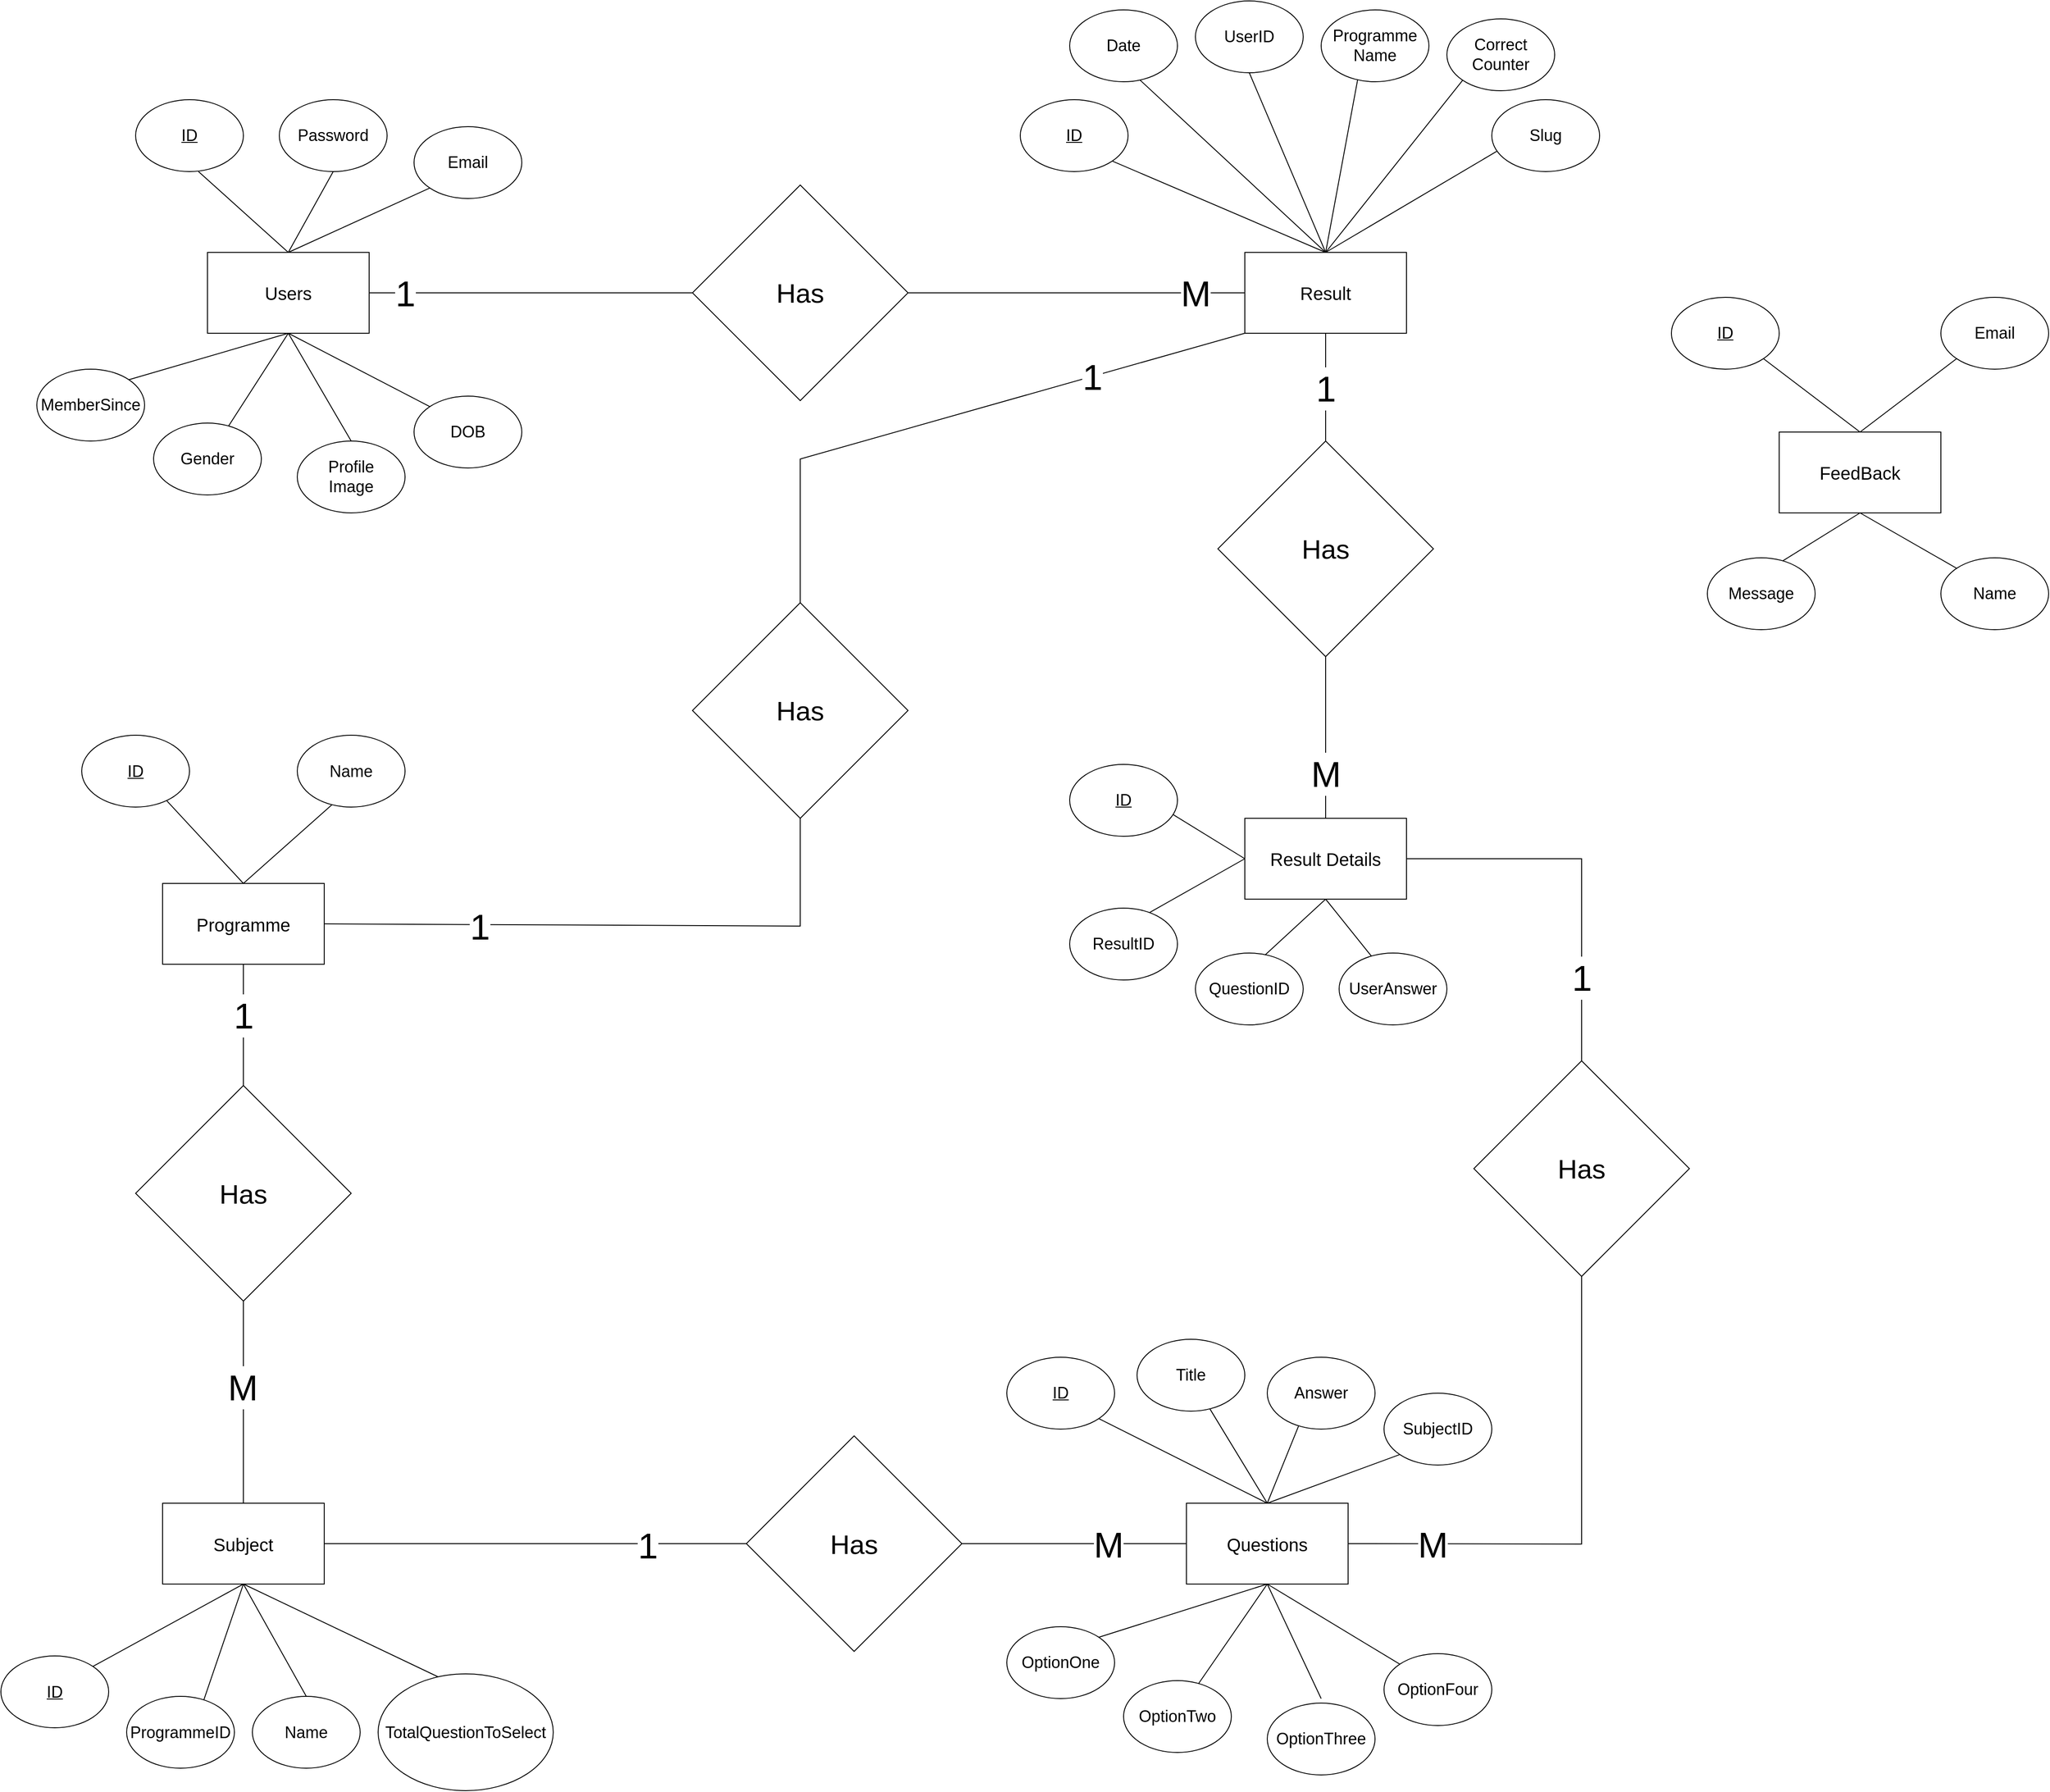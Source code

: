 <mxfile version="21.6.1" type="device">
  <diagram name="Page-1" id="zHE7dzKNxdLfFaWkAdhi">
    <mxGraphModel dx="3456" dy="2432" grid="1" gridSize="10" guides="1" tooltips="1" connect="1" arrows="1" fold="1" page="0" pageScale="1" pageWidth="850" pageHeight="1100" math="0" shadow="0">
      <root>
        <mxCell id="0" />
        <mxCell id="1" parent="0" />
        <mxCell id="DHTgpNYXtuhxtt-2HGvQ-1" value="&lt;font style=&quot;font-size: 20px;&quot;&gt;Questions&lt;/font&gt;" style="rounded=0;whiteSpace=wrap;html=1;" parent="1" vertex="1">
          <mxGeometry x="1400" y="1422.5" width="180" height="90" as="geometry" />
        </mxCell>
        <mxCell id="DHTgpNYXtuhxtt-2HGvQ-2" value="" style="endArrow=none;html=1;rounded=0;exitX=0.5;exitY=0;exitDx=0;exitDy=0;entryX=1;entryY=1;entryDx=0;entryDy=0;" parent="1" source="DHTgpNYXtuhxtt-2HGvQ-1" target="DHTgpNYXtuhxtt-2HGvQ-3" edge="1">
          <mxGeometry width="50" height="50" relative="1" as="geometry">
            <mxPoint x="1500" y="1480" as="sourcePoint" />
            <mxPoint x="1380" y="1330" as="targetPoint" />
          </mxGeometry>
        </mxCell>
        <mxCell id="DHTgpNYXtuhxtt-2HGvQ-3" value="&lt;font style=&quot;font-size: 18px;&quot;&gt;&lt;u&gt;ID&lt;/u&gt;&lt;/font&gt;" style="ellipse;whiteSpace=wrap;html=1;" parent="1" vertex="1">
          <mxGeometry x="1200" y="1260" width="120" height="80" as="geometry" />
        </mxCell>
        <mxCell id="DHTgpNYXtuhxtt-2HGvQ-4" value="" style="endArrow=none;html=1;rounded=0;exitX=0.5;exitY=0;exitDx=0;exitDy=0;entryX=0.67;entryY=0.954;entryDx=0;entryDy=0;entryPerimeter=0;" parent="1" source="DHTgpNYXtuhxtt-2HGvQ-1" target="DHTgpNYXtuhxtt-2HGvQ-5" edge="1">
          <mxGeometry width="50" height="50" relative="1" as="geometry">
            <mxPoint x="1553" y="1400" as="sourcePoint" />
            <mxPoint x="1409.56" y="1318" as="targetPoint" />
          </mxGeometry>
        </mxCell>
        <mxCell id="DHTgpNYXtuhxtt-2HGvQ-5" value="&lt;font style=&quot;font-size: 18px;&quot;&gt;Title&lt;/font&gt;" style="ellipse;whiteSpace=wrap;html=1;" parent="1" vertex="1">
          <mxGeometry x="1345" y="1240" width="120" height="80" as="geometry" />
        </mxCell>
        <mxCell id="DHTgpNYXtuhxtt-2HGvQ-6" value="" style="endArrow=none;html=1;rounded=0;exitX=0.5;exitY=0;exitDx=0;exitDy=0;entryX=0.29;entryY=0.959;entryDx=0;entryDy=0;entryPerimeter=0;" parent="1" source="DHTgpNYXtuhxtt-2HGvQ-1" target="DHTgpNYXtuhxtt-2HGvQ-7" edge="1">
          <mxGeometry width="50" height="50" relative="1" as="geometry">
            <mxPoint x="1490" y="1430" as="sourcePoint" />
            <mxPoint x="1640" y="1370" as="targetPoint" />
          </mxGeometry>
        </mxCell>
        <mxCell id="DHTgpNYXtuhxtt-2HGvQ-7" value="&lt;font style=&quot;font-size: 18px;&quot;&gt;Answer&lt;/font&gt;" style="ellipse;whiteSpace=wrap;html=1;" parent="1" vertex="1">
          <mxGeometry x="1490" y="1260" width="120" height="80" as="geometry" />
        </mxCell>
        <mxCell id="DHTgpNYXtuhxtt-2HGvQ-8" value="" style="endArrow=none;html=1;rounded=0;exitX=0.5;exitY=1;exitDx=0;exitDy=0;entryX=0.692;entryY=0.05;entryDx=0;entryDy=0;entryPerimeter=0;" parent="1" source="DHTgpNYXtuhxtt-2HGvQ-1" target="DHTgpNYXtuhxtt-2HGvQ-9" edge="1">
          <mxGeometry width="50" height="50" relative="1" as="geometry">
            <mxPoint x="1475" y="1510.0" as="sourcePoint" />
            <mxPoint x="1380" y="1610" as="targetPoint" />
          </mxGeometry>
        </mxCell>
        <mxCell id="DHTgpNYXtuhxtt-2HGvQ-9" value="&lt;font style=&quot;font-size: 18px;&quot;&gt;OptionTwo&lt;/font&gt;" style="ellipse;whiteSpace=wrap;html=1;direction=east;" parent="1" vertex="1">
          <mxGeometry x="1330" y="1620" width="120" height="80" as="geometry" />
        </mxCell>
        <mxCell id="DHTgpNYXtuhxtt-2HGvQ-10" value="" style="endArrow=none;html=1;rounded=0;entryX=0.5;entryY=0;entryDx=0;entryDy=0;exitX=0.5;exitY=1;exitDx=0;exitDy=0;" parent="1" source="DHTgpNYXtuhxtt-2HGvQ-1" edge="1">
          <mxGeometry width="50" height="50" relative="1" as="geometry">
            <mxPoint x="1475" y="1510.0" as="sourcePoint" />
            <mxPoint x="1550" y="1640" as="targetPoint" />
          </mxGeometry>
        </mxCell>
        <mxCell id="DHTgpNYXtuhxtt-2HGvQ-11" value="&lt;font style=&quot;font-size: 18px;&quot;&gt;OptionThree&lt;/font&gt;" style="ellipse;whiteSpace=wrap;html=1;direction=east;" parent="1" vertex="1">
          <mxGeometry x="1490" y="1645" width="120" height="80" as="geometry" />
        </mxCell>
        <mxCell id="DHTgpNYXtuhxtt-2HGvQ-12" value="" style="endArrow=none;html=1;rounded=0;exitX=0.5;exitY=1;exitDx=0;exitDy=0;entryX=0;entryY=0;entryDx=0;entryDy=0;" parent="1" source="DHTgpNYXtuhxtt-2HGvQ-1" target="DHTgpNYXtuhxtt-2HGvQ-13" edge="1">
          <mxGeometry width="50" height="50" relative="1" as="geometry">
            <mxPoint x="1475" y="1510.0" as="sourcePoint" />
            <mxPoint x="1640" y="1650" as="targetPoint" />
          </mxGeometry>
        </mxCell>
        <mxCell id="DHTgpNYXtuhxtt-2HGvQ-13" value="&lt;font style=&quot;font-size: 18px;&quot;&gt;OptionFour&lt;/font&gt;" style="ellipse;whiteSpace=wrap;html=1;direction=east;" parent="1" vertex="1">
          <mxGeometry x="1620" y="1590" width="120" height="80" as="geometry" />
        </mxCell>
        <mxCell id="DHTgpNYXtuhxtt-2HGvQ-15" value="" style="endArrow=none;html=1;rounded=0;exitX=0.5;exitY=1;exitDx=0;exitDy=0;entryX=1;entryY=0;entryDx=0;entryDy=0;" parent="1" source="DHTgpNYXtuhxtt-2HGvQ-1" target="DHTgpNYXtuhxtt-2HGvQ-16" edge="1">
          <mxGeometry width="50" height="50" relative="1" as="geometry">
            <mxPoint x="1475" y="1510.0" as="sourcePoint" />
            <mxPoint x="1310" y="1550" as="targetPoint" />
          </mxGeometry>
        </mxCell>
        <mxCell id="DHTgpNYXtuhxtt-2HGvQ-16" value="&lt;font style=&quot;font-size: 18px;&quot;&gt;OptionOne&lt;/font&gt;" style="ellipse;whiteSpace=wrap;html=1;direction=east;" parent="1" vertex="1">
          <mxGeometry x="1200" y="1560" width="120" height="80" as="geometry" />
        </mxCell>
        <mxCell id="DHTgpNYXtuhxtt-2HGvQ-17" value="&lt;font style=&quot;font-size: 20px;&quot;&gt;Users&lt;/font&gt;" style="rounded=0;whiteSpace=wrap;html=1;" parent="1" vertex="1">
          <mxGeometry x="310" y="30" width="180" height="90" as="geometry" />
        </mxCell>
        <mxCell id="DHTgpNYXtuhxtt-2HGvQ-18" value="" style="endArrow=none;html=1;rounded=0;exitX=0.5;exitY=0;exitDx=0;exitDy=0;" parent="1" source="DHTgpNYXtuhxtt-2HGvQ-17" edge="1">
          <mxGeometry width="50" height="50" relative="1" as="geometry">
            <mxPoint x="420" y="90" as="sourcePoint" />
            <mxPoint x="300" y="-60" as="targetPoint" />
          </mxGeometry>
        </mxCell>
        <mxCell id="DHTgpNYXtuhxtt-2HGvQ-19" value="&lt;font style=&quot;font-size: 18px;&quot;&gt;&lt;u&gt;ID&lt;/u&gt;&lt;/font&gt;" style="ellipse;whiteSpace=wrap;html=1;" parent="1" vertex="1">
          <mxGeometry x="230" y="-140" width="120" height="80" as="geometry" />
        </mxCell>
        <mxCell id="DHTgpNYXtuhxtt-2HGvQ-22" value="" style="endArrow=none;html=1;rounded=0;exitX=0.5;exitY=0;exitDx=0;exitDy=0;entryX=0;entryY=1;entryDx=0;entryDy=0;" parent="1" source="DHTgpNYXtuhxtt-2HGvQ-17" target="DHTgpNYXtuhxtt-2HGvQ-23" edge="1">
          <mxGeometry width="50" height="50" relative="1" as="geometry">
            <mxPoint x="410" y="40" as="sourcePoint" />
            <mxPoint x="560" y="-20" as="targetPoint" />
          </mxGeometry>
        </mxCell>
        <mxCell id="DHTgpNYXtuhxtt-2HGvQ-23" value="&lt;font style=&quot;font-size: 18px;&quot;&gt;Email&lt;/font&gt;" style="ellipse;whiteSpace=wrap;html=1;" parent="1" vertex="1">
          <mxGeometry x="540" y="-110" width="120" height="80" as="geometry" />
        </mxCell>
        <mxCell id="DHTgpNYXtuhxtt-2HGvQ-24" value="" style="endArrow=none;html=1;rounded=0;exitX=0.5;exitY=1;exitDx=0;exitDy=0;entryX=0.692;entryY=0.05;entryDx=0;entryDy=0;entryPerimeter=0;" parent="1" source="DHTgpNYXtuhxtt-2HGvQ-17" target="DHTgpNYXtuhxtt-2HGvQ-25" edge="1">
          <mxGeometry width="50" height="50" relative="1" as="geometry">
            <mxPoint x="400" y="300" as="sourcePoint" />
            <mxPoint x="300" y="210" as="targetPoint" />
          </mxGeometry>
        </mxCell>
        <mxCell id="DHTgpNYXtuhxtt-2HGvQ-25" value="&lt;font style=&quot;font-size: 18px;&quot;&gt;Gender&lt;/font&gt;" style="ellipse;whiteSpace=wrap;html=1;direction=east;" parent="1" vertex="1">
          <mxGeometry x="250" y="220" width="120" height="80" as="geometry" />
        </mxCell>
        <mxCell id="DHTgpNYXtuhxtt-2HGvQ-26" value="" style="endArrow=none;html=1;rounded=0;entryX=0.5;entryY=0;entryDx=0;entryDy=0;exitX=0.5;exitY=1;exitDx=0;exitDy=0;" parent="1" source="DHTgpNYXtuhxtt-2HGvQ-17" target="DHTgpNYXtuhxtt-2HGvQ-27" edge="1">
          <mxGeometry width="50" height="50" relative="1" as="geometry">
            <mxPoint x="410" y="260" as="sourcePoint" />
            <mxPoint x="460" y="210" as="targetPoint" />
          </mxGeometry>
        </mxCell>
        <mxCell id="DHTgpNYXtuhxtt-2HGvQ-27" value="&lt;font style=&quot;font-size: 18px;&quot;&gt;Profile&lt;br&gt;Image&lt;/font&gt;" style="ellipse;whiteSpace=wrap;html=1;direction=east;" parent="1" vertex="1">
          <mxGeometry x="410" y="240" width="120" height="80" as="geometry" />
        </mxCell>
        <mxCell id="DHTgpNYXtuhxtt-2HGvQ-28" value="" style="endArrow=none;html=1;rounded=0;exitX=0.5;exitY=1;exitDx=0;exitDy=0;entryX=0;entryY=0;entryDx=0;entryDy=0;" parent="1" source="DHTgpNYXtuhxtt-2HGvQ-17" target="DHTgpNYXtuhxtt-2HGvQ-29" edge="1">
          <mxGeometry width="50" height="50" relative="1" as="geometry">
            <mxPoint x="400" y="300" as="sourcePoint" />
            <mxPoint x="560" y="250" as="targetPoint" />
          </mxGeometry>
        </mxCell>
        <mxCell id="DHTgpNYXtuhxtt-2HGvQ-29" value="&lt;font style=&quot;font-size: 18px;&quot;&gt;DOB&lt;/font&gt;" style="ellipse;whiteSpace=wrap;html=1;direction=east;" parent="1" vertex="1">
          <mxGeometry x="540" y="190" width="120" height="80" as="geometry" />
        </mxCell>
        <mxCell id="DHTgpNYXtuhxtt-2HGvQ-30" value="" style="endArrow=none;html=1;rounded=0;exitX=0.5;exitY=0;exitDx=0;exitDy=0;entryX=0.5;entryY=1;entryDx=0;entryDy=0;" parent="1" source="DHTgpNYXtuhxtt-2HGvQ-17" target="DHTgpNYXtuhxtt-2HGvQ-31" edge="1">
          <mxGeometry width="50" height="50" relative="1" as="geometry">
            <mxPoint x="400" y="120" as="sourcePoint" />
            <mxPoint x="230" y="150" as="targetPoint" />
          </mxGeometry>
        </mxCell>
        <mxCell id="DHTgpNYXtuhxtt-2HGvQ-31" value="&lt;font style=&quot;font-size: 18px;&quot;&gt;Password&lt;/font&gt;" style="ellipse;whiteSpace=wrap;html=1;direction=east;" parent="1" vertex="1">
          <mxGeometry x="390" y="-140" width="120" height="80" as="geometry" />
        </mxCell>
        <mxCell id="DHTgpNYXtuhxtt-2HGvQ-32" value="&lt;font style=&quot;font-size: 20px;&quot;&gt;Result&lt;/font&gt;" style="rounded=0;whiteSpace=wrap;html=1;" parent="1" vertex="1">
          <mxGeometry x="1465" y="30" width="180" height="90" as="geometry" />
        </mxCell>
        <mxCell id="DHTgpNYXtuhxtt-2HGvQ-33" value="" style="endArrow=none;html=1;rounded=0;exitX=0.5;exitY=0;exitDx=0;exitDy=0;entryX=1;entryY=1;entryDx=0;entryDy=0;" parent="1" source="DHTgpNYXtuhxtt-2HGvQ-32" target="DHTgpNYXtuhxtt-2HGvQ-34" edge="1">
          <mxGeometry width="50" height="50" relative="1" as="geometry">
            <mxPoint x="1575" y="90" as="sourcePoint" />
            <mxPoint x="1455" y="-60" as="targetPoint" />
          </mxGeometry>
        </mxCell>
        <mxCell id="DHTgpNYXtuhxtt-2HGvQ-34" value="&lt;font style=&quot;font-size: 18px;&quot;&gt;&lt;u&gt;ID&lt;/u&gt;&lt;/font&gt;" style="ellipse;whiteSpace=wrap;html=1;" parent="1" vertex="1">
          <mxGeometry x="1215" y="-140" width="120" height="80" as="geometry" />
        </mxCell>
        <mxCell id="DHTgpNYXtuhxtt-2HGvQ-35" value="" style="endArrow=none;html=1;rounded=0;exitX=0.5;exitY=0;exitDx=0;exitDy=0;entryX=0.5;entryY=1;entryDx=0;entryDy=0;" parent="1" source="DHTgpNYXtuhxtt-2HGvQ-32" target="DHTgpNYXtuhxtt-2HGvQ-36" edge="1">
          <mxGeometry width="50" height="50" relative="1" as="geometry">
            <mxPoint x="1628" y="10" as="sourcePoint" />
            <mxPoint x="1615" y="-60" as="targetPoint" />
          </mxGeometry>
        </mxCell>
        <mxCell id="DHTgpNYXtuhxtt-2HGvQ-36" value="&lt;font style=&quot;font-size: 18px;&quot;&gt;UserID&lt;/font&gt;" style="ellipse;whiteSpace=wrap;html=1;" parent="1" vertex="1">
          <mxGeometry x="1410" y="-250" width="120" height="80" as="geometry" />
        </mxCell>
        <mxCell id="DHTgpNYXtuhxtt-2HGvQ-47" value="" style="endArrow=none;html=1;rounded=0;exitX=1;exitY=0.5;exitDx=0;exitDy=0;entryX=0;entryY=0.5;entryDx=0;entryDy=0;" parent="1" source="DHTgpNYXtuhxtt-2HGvQ-17" target="DHTgpNYXtuhxtt-2HGvQ-32" edge="1">
          <mxGeometry width="50" height="50" relative="1" as="geometry">
            <mxPoint x="880" y="210" as="sourcePoint" />
            <mxPoint x="930" y="160" as="targetPoint" />
          </mxGeometry>
        </mxCell>
        <mxCell id="DHTgpNYXtuhxtt-2HGvQ-54" value="&lt;font style=&quot;font-size: 40px;&quot;&gt;1&lt;/font&gt;" style="edgeLabel;html=1;align=center;verticalAlign=middle;resizable=0;points=[];" parent="DHTgpNYXtuhxtt-2HGvQ-47" vertex="1" connectable="0">
          <mxGeometry x="-0.982" relative="1" as="geometry">
            <mxPoint x="31" as="offset" />
          </mxGeometry>
        </mxCell>
        <mxCell id="DHTgpNYXtuhxtt-2HGvQ-55" value="&lt;font style=&quot;font-size: 40px;&quot;&gt;M&lt;/font&gt;" style="edgeLabel;html=1;align=center;verticalAlign=middle;resizable=0;points=[];" parent="DHTgpNYXtuhxtt-2HGvQ-47" vertex="1" connectable="0">
          <mxGeometry x="0.973" relative="1" as="geometry">
            <mxPoint x="-42" as="offset" />
          </mxGeometry>
        </mxCell>
        <mxCell id="DHTgpNYXtuhxtt-2HGvQ-48" value="&lt;font style=&quot;font-size: 30px;&quot;&gt;Has&lt;/font&gt;" style="rhombus;whiteSpace=wrap;html=1;" parent="1" vertex="1">
          <mxGeometry x="850" y="-45" width="240" height="240" as="geometry" />
        </mxCell>
        <mxCell id="DHTgpNYXtuhxtt-2HGvQ-51" value="" style="endArrow=none;html=1;rounded=0;entryX=0;entryY=1;entryDx=0;entryDy=0;exitX=0.5;exitY=0;exitDx=0;exitDy=0;" parent="1" source="DHTgpNYXtuhxtt-2HGvQ-1" target="DHTgpNYXtuhxtt-2HGvQ-52" edge="1">
          <mxGeometry width="50" height="50" relative="1" as="geometry">
            <mxPoint x="1480" y="1420" as="sourcePoint" />
            <mxPoint x="1760" y="1430" as="targetPoint" />
          </mxGeometry>
        </mxCell>
        <mxCell id="DHTgpNYXtuhxtt-2HGvQ-52" value="&lt;font style=&quot;font-size: 18px;&quot;&gt;SubjectID&lt;/font&gt;" style="ellipse;whiteSpace=wrap;html=1;" parent="1" vertex="1">
          <mxGeometry x="1620" y="1300" width="120" height="80" as="geometry" />
        </mxCell>
        <mxCell id="XrXv45XWe5ub9CGLgNj5-1" value="" style="endArrow=none;html=1;rounded=0;exitX=0.5;exitY=1;exitDx=0;exitDy=0;entryX=1;entryY=0;entryDx=0;entryDy=0;" parent="1" source="DHTgpNYXtuhxtt-2HGvQ-17" target="XrXv45XWe5ub9CGLgNj5-2" edge="1">
          <mxGeometry width="50" height="50" relative="1" as="geometry">
            <mxPoint x="410" y="130" as="sourcePoint" />
            <mxPoint x="220" y="160" as="targetPoint" />
          </mxGeometry>
        </mxCell>
        <mxCell id="XrXv45XWe5ub9CGLgNj5-2" value="&lt;font style=&quot;font-size: 18px;&quot;&gt;MemberSince&lt;/font&gt;" style="ellipse;whiteSpace=wrap;html=1;direction=east;" parent="1" vertex="1">
          <mxGeometry x="120" y="160" width="120" height="80" as="geometry" />
        </mxCell>
        <mxCell id="XrXv45XWe5ub9CGLgNj5-4" value="&lt;font style=&quot;font-size: 30px;&quot;&gt;Has&lt;/font&gt;" style="rhombus;whiteSpace=wrap;html=1;" parent="1" vertex="1">
          <mxGeometry x="1435" y="240" width="240" height="240" as="geometry" />
        </mxCell>
        <mxCell id="XrXv45XWe5ub9CGLgNj5-8" value="" style="endArrow=none;html=1;rounded=0;entryX=0.5;entryY=1;entryDx=0;entryDy=0;exitX=0.5;exitY=0;exitDx=0;exitDy=0;" parent="1" source="XrXv45XWe5ub9CGLgNj5-4" target="DHTgpNYXtuhxtt-2HGvQ-32" edge="1">
          <mxGeometry width="50" height="50" relative="1" as="geometry">
            <mxPoint x="1555" y="330" as="sourcePoint" />
            <mxPoint x="1370" y="200" as="targetPoint" />
          </mxGeometry>
        </mxCell>
        <mxCell id="XrXv45XWe5ub9CGLgNj5-86" value="&lt;font style=&quot;font-size: 40px;&quot;&gt;1&lt;/font&gt;" style="edgeLabel;html=1;align=center;verticalAlign=middle;resizable=0;points=[];" parent="XrXv45XWe5ub9CGLgNj5-8" vertex="1" connectable="0">
          <mxGeometry x="-0.012" relative="1" as="geometry">
            <mxPoint as="offset" />
          </mxGeometry>
        </mxCell>
        <mxCell id="XrXv45XWe5ub9CGLgNj5-9" value="" style="endArrow=none;html=1;rounded=0;entryX=0.5;entryY=1;entryDx=0;entryDy=0;exitX=0.5;exitY=0;exitDx=0;exitDy=0;" parent="1" source="XrXv45XWe5ub9CGLgNj5-10" target="XrXv45XWe5ub9CGLgNj5-4" edge="1">
          <mxGeometry width="50" height="50" relative="1" as="geometry">
            <mxPoint x="1555" y="790" as="sourcePoint" />
            <mxPoint x="1555.47" y="570" as="targetPoint" />
          </mxGeometry>
        </mxCell>
        <mxCell id="XrXv45XWe5ub9CGLgNj5-19" value="&lt;font style=&quot;font-size: 40px;&quot;&gt;M&lt;/font&gt;" style="edgeLabel;html=1;align=center;verticalAlign=middle;resizable=0;points=[];" parent="XrXv45XWe5ub9CGLgNj5-9" vertex="1" connectable="0">
          <mxGeometry x="-0.712" y="1" relative="1" as="geometry">
            <mxPoint x="1" y="-24" as="offset" />
          </mxGeometry>
        </mxCell>
        <mxCell id="XrXv45XWe5ub9CGLgNj5-10" value="&lt;font style=&quot;font-size: 20px;&quot;&gt;Result Details&lt;/font&gt;" style="rounded=0;whiteSpace=wrap;html=1;" parent="1" vertex="1">
          <mxGeometry x="1465" y="660" width="180" height="90" as="geometry" />
        </mxCell>
        <mxCell id="XrXv45XWe5ub9CGLgNj5-11" value="" style="endArrow=none;html=1;rounded=0;exitX=0.5;exitY=0;exitDx=0;exitDy=0;entryX=0.653;entryY=0.977;entryDx=0;entryDy=0;entryPerimeter=0;" parent="1" source="DHTgpNYXtuhxtt-2HGvQ-32" target="XrXv45XWe5ub9CGLgNj5-12" edge="1">
          <mxGeometry width="50" height="50" relative="1" as="geometry">
            <mxPoint x="1647.5" y="120" as="sourcePoint" />
            <mxPoint x="1807.5" y="70" as="targetPoint" />
          </mxGeometry>
        </mxCell>
        <mxCell id="XrXv45XWe5ub9CGLgNj5-12" value="&lt;span style=&quot;font-size: 18px;&quot;&gt;Date&lt;/span&gt;" style="ellipse;whiteSpace=wrap;html=1;" parent="1" vertex="1">
          <mxGeometry x="1270" y="-240" width="120" height="80" as="geometry" />
        </mxCell>
        <mxCell id="XrXv45XWe5ub9CGLgNj5-13" value="&lt;span style=&quot;font-size: 18px;&quot;&gt;Programme&lt;br&gt;Name&lt;/span&gt;" style="ellipse;whiteSpace=wrap;html=1;" parent="1" vertex="1">
          <mxGeometry x="1550" y="-240" width="120" height="80" as="geometry" />
        </mxCell>
        <mxCell id="XrXv45XWe5ub9CGLgNj5-14" value="&lt;span style=&quot;font-size: 18px;&quot;&gt;Correct Counter&lt;/span&gt;" style="ellipse;whiteSpace=wrap;html=1;" parent="1" vertex="1">
          <mxGeometry x="1690" y="-230" width="120" height="80" as="geometry" />
        </mxCell>
        <mxCell id="XrXv45XWe5ub9CGLgNj5-15" value="&lt;span style=&quot;font-size: 18px;&quot;&gt;Slug&lt;/span&gt;" style="ellipse;whiteSpace=wrap;html=1;" parent="1" vertex="1">
          <mxGeometry x="1740" y="-140" width="120" height="80" as="geometry" />
        </mxCell>
        <mxCell id="XrXv45XWe5ub9CGLgNj5-16" value="" style="endArrow=none;html=1;rounded=0;exitX=0.5;exitY=0;exitDx=0;exitDy=0;entryX=0.338;entryY=0.975;entryDx=0;entryDy=0;entryPerimeter=0;" parent="1" source="DHTgpNYXtuhxtt-2HGvQ-32" target="XrXv45XWe5ub9CGLgNj5-13" edge="1">
          <mxGeometry width="50" height="50" relative="1" as="geometry">
            <mxPoint x="1655" y="85" as="sourcePoint" />
            <mxPoint x="1757" y="23" as="targetPoint" />
          </mxGeometry>
        </mxCell>
        <mxCell id="XrXv45XWe5ub9CGLgNj5-17" value="" style="endArrow=none;html=1;rounded=0;exitX=0.5;exitY=0;exitDx=0;exitDy=0;entryX=0;entryY=1;entryDx=0;entryDy=0;" parent="1" source="DHTgpNYXtuhxtt-2HGvQ-32" target="XrXv45XWe5ub9CGLgNj5-14" edge="1">
          <mxGeometry width="50" height="50" relative="1" as="geometry">
            <mxPoint x="1655" y="85" as="sourcePoint" />
            <mxPoint x="1750" y="110" as="targetPoint" />
          </mxGeometry>
        </mxCell>
        <mxCell id="XrXv45XWe5ub9CGLgNj5-18" value="" style="endArrow=none;html=1;rounded=0;exitX=0.5;exitY=0;exitDx=0;exitDy=0;entryX=0.046;entryY=0.718;entryDx=0;entryDy=0;entryPerimeter=0;" parent="1" source="DHTgpNYXtuhxtt-2HGvQ-32" target="XrXv45XWe5ub9CGLgNj5-15" edge="1">
          <mxGeometry width="50" height="50" relative="1" as="geometry">
            <mxPoint x="1655" y="85" as="sourcePoint" />
            <mxPoint x="1750" y="210" as="targetPoint" />
          </mxGeometry>
        </mxCell>
        <mxCell id="XrXv45XWe5ub9CGLgNj5-21" value="" style="endArrow=none;html=1;rounded=0;exitX=0;exitY=0.5;exitDx=0;exitDy=0;entryX=0.954;entryY=0.693;entryDx=0;entryDy=0;entryPerimeter=0;" parent="1" source="XrXv45XWe5ub9CGLgNj5-10" target="XrXv45XWe5ub9CGLgNj5-22" edge="1">
          <mxGeometry width="50" height="50" relative="1" as="geometry">
            <mxPoint x="2015" y="830" as="sourcePoint" />
            <mxPoint x="1915" y="740" as="targetPoint" />
          </mxGeometry>
        </mxCell>
        <mxCell id="XrXv45XWe5ub9CGLgNj5-22" value="&lt;font style=&quot;font-size: 18px;&quot;&gt;&lt;u&gt;ID&lt;/u&gt;&lt;/font&gt;" style="ellipse;whiteSpace=wrap;html=1;" parent="1" vertex="1">
          <mxGeometry x="1270" y="600" width="120" height="80" as="geometry" />
        </mxCell>
        <mxCell id="XrXv45XWe5ub9CGLgNj5-23" value="" style="endArrow=none;html=1;rounded=0;exitX=0;exitY=0.5;exitDx=0;exitDy=0;entryX=0.741;entryY=0.062;entryDx=0;entryDy=0;entryPerimeter=0;" parent="1" source="XrXv45XWe5ub9CGLgNj5-10" target="XrXv45XWe5ub9CGLgNj5-24" edge="1">
          <mxGeometry width="50" height="50" relative="1" as="geometry">
            <mxPoint x="2015" y="830" as="sourcePoint" />
            <mxPoint x="2075" y="740" as="targetPoint" />
          </mxGeometry>
        </mxCell>
        <mxCell id="XrXv45XWe5ub9CGLgNj5-24" value="&lt;font style=&quot;font-size: 18px;&quot;&gt;ResultID&lt;/font&gt;" style="ellipse;whiteSpace=wrap;html=1;" parent="1" vertex="1">
          <mxGeometry x="1270" y="760" width="120" height="80" as="geometry" />
        </mxCell>
        <mxCell id="XrXv45XWe5ub9CGLgNj5-25" value="&lt;font style=&quot;font-size: 18px;&quot;&gt;QuestionID&lt;/font&gt;" style="ellipse;whiteSpace=wrap;html=1;" parent="1" vertex="1">
          <mxGeometry x="1410" y="810" width="120" height="80" as="geometry" />
        </mxCell>
        <mxCell id="XrXv45XWe5ub9CGLgNj5-26" value="" style="endArrow=none;html=1;rounded=0;exitX=0.5;exitY=1;exitDx=0;exitDy=0;entryX=0.648;entryY=0.025;entryDx=0;entryDy=0;entryPerimeter=0;" parent="1" source="XrXv45XWe5ub9CGLgNj5-10" target="XrXv45XWe5ub9CGLgNj5-25" edge="1">
          <mxGeometry width="50" height="50" relative="1" as="geometry">
            <mxPoint x="1565" y="760" as="sourcePoint" />
            <mxPoint x="1610" y="830" as="targetPoint" />
          </mxGeometry>
        </mxCell>
        <mxCell id="XrXv45XWe5ub9CGLgNj5-27" value="&lt;font style=&quot;font-size: 18px;&quot;&gt;UserAnswer&lt;/font&gt;" style="ellipse;whiteSpace=wrap;html=1;" parent="1" vertex="1">
          <mxGeometry x="1570" y="810" width="120" height="80" as="geometry" />
        </mxCell>
        <mxCell id="XrXv45XWe5ub9CGLgNj5-28" value="" style="endArrow=none;html=1;rounded=0;exitX=0.5;exitY=1;exitDx=0;exitDy=0;entryX=0.299;entryY=0.042;entryDx=0;entryDy=0;entryPerimeter=0;" parent="1" source="XrXv45XWe5ub9CGLgNj5-10" target="XrXv45XWe5ub9CGLgNj5-27" edge="1">
          <mxGeometry width="50" height="50" relative="1" as="geometry">
            <mxPoint x="1565" y="760" as="sourcePoint" />
            <mxPoint x="1673" y="833" as="targetPoint" />
          </mxGeometry>
        </mxCell>
        <mxCell id="XrXv45XWe5ub9CGLgNj5-29" value="&lt;font style=&quot;font-size: 20px;&quot;&gt;Programme&lt;/font&gt;" style="rounded=0;whiteSpace=wrap;html=1;" parent="1" vertex="1">
          <mxGeometry x="260" y="732.5" width="180" height="90" as="geometry" />
        </mxCell>
        <mxCell id="XrXv45XWe5ub9CGLgNj5-30" value="" style="endArrow=none;html=1;rounded=0;exitX=0.5;exitY=0;exitDx=0;exitDy=0;entryX=0.787;entryY=0.909;entryDx=0;entryDy=0;entryPerimeter=0;" parent="1" source="XrXv45XWe5ub9CGLgNj5-29" target="XrXv45XWe5ub9CGLgNj5-31" edge="1">
          <mxGeometry width="50" height="50" relative="1" as="geometry">
            <mxPoint x="370" y="792.5" as="sourcePoint" />
            <mxPoint x="250" y="642.5" as="targetPoint" />
          </mxGeometry>
        </mxCell>
        <mxCell id="XrXv45XWe5ub9CGLgNj5-31" value="&lt;font style=&quot;font-size: 18px;&quot;&gt;&lt;u&gt;ID&lt;/u&gt;&lt;/font&gt;" style="ellipse;whiteSpace=wrap;html=1;" parent="1" vertex="1">
          <mxGeometry x="170" y="567.5" width="120" height="80" as="geometry" />
        </mxCell>
        <mxCell id="XrXv45XWe5ub9CGLgNj5-32" value="" style="endArrow=none;html=1;rounded=0;exitX=0.5;exitY=0;exitDx=0;exitDy=0;entryX=0.323;entryY=0.966;entryDx=0;entryDy=0;entryPerimeter=0;" parent="1" source="XrXv45XWe5ub9CGLgNj5-29" target="XrXv45XWe5ub9CGLgNj5-33" edge="1">
          <mxGeometry width="50" height="50" relative="1" as="geometry">
            <mxPoint x="423" y="712.5" as="sourcePoint" />
            <mxPoint x="410" y="642.5" as="targetPoint" />
          </mxGeometry>
        </mxCell>
        <mxCell id="XrXv45XWe5ub9CGLgNj5-33" value="&lt;font style=&quot;font-size: 18px;&quot;&gt;Name&lt;/font&gt;" style="ellipse;whiteSpace=wrap;html=1;" parent="1" vertex="1">
          <mxGeometry x="410" y="567.5" width="120" height="80" as="geometry" />
        </mxCell>
        <mxCell id="XrXv45XWe5ub9CGLgNj5-57" value="" style="endArrow=none;html=1;rounded=0;exitX=0.5;exitY=1;exitDx=0;exitDy=0;entryX=0.5;entryY=0;entryDx=0;entryDy=0;" parent="1" source="XrXv45XWe5ub9CGLgNj5-29" target="XrXv45XWe5ub9CGLgNj5-58" edge="1">
          <mxGeometry width="50" height="50" relative="1" as="geometry">
            <mxPoint x="660" y="597.5" as="sourcePoint" />
            <mxPoint x="709" y="777.5" as="targetPoint" />
          </mxGeometry>
        </mxCell>
        <mxCell id="XrXv45XWe5ub9CGLgNj5-94" value="&lt;font style=&quot;font-size: 40px;&quot;&gt;1&lt;/font&gt;" style="edgeLabel;html=1;align=center;verticalAlign=middle;resizable=0;points=[];" parent="XrXv45XWe5ub9CGLgNj5-57" vertex="1" connectable="0">
          <mxGeometry x="-0.169" relative="1" as="geometry">
            <mxPoint as="offset" />
          </mxGeometry>
        </mxCell>
        <mxCell id="XrXv45XWe5ub9CGLgNj5-58" value="&lt;font style=&quot;font-size: 30px;&quot;&gt;Has&lt;/font&gt;" style="rhombus;whiteSpace=wrap;html=1;" parent="1" vertex="1">
          <mxGeometry x="230" y="957.5" width="240" height="240" as="geometry" />
        </mxCell>
        <mxCell id="XrXv45XWe5ub9CGLgNj5-60" value="" style="endArrow=none;html=1;rounded=0;exitX=0.5;exitY=1;exitDx=0;exitDy=0;entryX=0.5;entryY=0;entryDx=0;entryDy=0;" parent="1" source="XrXv45XWe5ub9CGLgNj5-58" target="XrXv45XWe5ub9CGLgNj5-71" edge="1">
          <mxGeometry width="50" height="50" relative="1" as="geometry">
            <mxPoint x="360" y="1507.5" as="sourcePoint" />
            <mxPoint x="320" y="1447.5" as="targetPoint" />
          </mxGeometry>
        </mxCell>
        <mxCell id="XrXv45XWe5ub9CGLgNj5-95" value="&lt;font style=&quot;font-size: 40px;&quot;&gt;M&lt;/font&gt;" style="edgeLabel;html=1;align=center;verticalAlign=middle;resizable=0;points=[];" parent="XrXv45XWe5ub9CGLgNj5-60" vertex="1" connectable="0">
          <mxGeometry x="-0.15" y="-1" relative="1" as="geometry">
            <mxPoint as="offset" />
          </mxGeometry>
        </mxCell>
        <mxCell id="XrXv45XWe5ub9CGLgNj5-71" value="&lt;font style=&quot;font-size: 20px;&quot;&gt;Subject&lt;/font&gt;" style="rounded=0;whiteSpace=wrap;html=1;" parent="1" vertex="1">
          <mxGeometry x="260" y="1422.5" width="180" height="90" as="geometry" />
        </mxCell>
        <mxCell id="XrXv45XWe5ub9CGLgNj5-72" value="" style="endArrow=none;html=1;rounded=0;exitX=0.5;exitY=1;exitDx=0;exitDy=0;entryX=1;entryY=0;entryDx=0;entryDy=0;" parent="1" source="XrXv45XWe5ub9CGLgNj5-71" target="XrXv45XWe5ub9CGLgNj5-73" edge="1">
          <mxGeometry width="50" height="50" relative="1" as="geometry">
            <mxPoint x="355" y="2002.5" as="sourcePoint" />
            <mxPoint x="255" y="1912.5" as="targetPoint" />
          </mxGeometry>
        </mxCell>
        <mxCell id="XrXv45XWe5ub9CGLgNj5-73" value="&lt;font style=&quot;font-size: 18px;&quot;&gt;&lt;u&gt;ID&lt;/u&gt;&lt;/font&gt;" style="ellipse;whiteSpace=wrap;html=1;" parent="1" vertex="1">
          <mxGeometry x="80" y="1592.5" width="120" height="80" as="geometry" />
        </mxCell>
        <mxCell id="XrXv45XWe5ub9CGLgNj5-74" value="" style="endArrow=none;html=1;rounded=0;exitX=0.5;exitY=1;exitDx=0;exitDy=0;entryX=0.5;entryY=1;entryDx=0;entryDy=0;" parent="1" source="XrXv45XWe5ub9CGLgNj5-71" target="XrXv45XWe5ub9CGLgNj5-75" edge="1">
          <mxGeometry width="50" height="50" relative="1" as="geometry">
            <mxPoint x="355" y="2002.5" as="sourcePoint" />
            <mxPoint x="415" y="1912.5" as="targetPoint" />
          </mxGeometry>
        </mxCell>
        <mxCell id="XrXv45XWe5ub9CGLgNj5-75" value="&lt;font style=&quot;font-size: 18px;&quot;&gt;ProgrammeID&lt;/font&gt;" style="ellipse;whiteSpace=wrap;html=1;" parent="1" vertex="1">
          <mxGeometry x="220" y="1637.5" width="120" height="80" as="geometry" />
        </mxCell>
        <mxCell id="XrXv45XWe5ub9CGLgNj5-76" value="&lt;font style=&quot;font-size: 18px;&quot;&gt;Name&lt;/font&gt;" style="ellipse;whiteSpace=wrap;html=1;" parent="1" vertex="1">
          <mxGeometry x="360" y="1637.5" width="120" height="80" as="geometry" />
        </mxCell>
        <mxCell id="XrXv45XWe5ub9CGLgNj5-77" value="" style="endArrow=none;html=1;rounded=0;exitX=0.5;exitY=1;exitDx=0;exitDy=0;entryX=0.5;entryY=0;entryDx=0;entryDy=0;" parent="1" source="XrXv45XWe5ub9CGLgNj5-71" target="XrXv45XWe5ub9CGLgNj5-76" edge="1">
          <mxGeometry width="50" height="50" relative="1" as="geometry">
            <mxPoint x="355" y="2002.5" as="sourcePoint" />
            <mxPoint x="315" y="1927.5" as="targetPoint" />
          </mxGeometry>
        </mxCell>
        <mxCell id="XrXv45XWe5ub9CGLgNj5-78" value="&lt;font style=&quot;font-size: 18px;&quot;&gt;TotalQuestionToSelect&lt;/font&gt;" style="ellipse;whiteSpace=wrap;html=1;" parent="1" vertex="1">
          <mxGeometry x="500" y="1612.5" width="195" height="130" as="geometry" />
        </mxCell>
        <mxCell id="XrXv45XWe5ub9CGLgNj5-79" value="" style="endArrow=none;html=1;rounded=0;entryX=0.342;entryY=0.025;entryDx=0;entryDy=0;exitX=0.5;exitY=1;exitDx=0;exitDy=0;entryPerimeter=0;" parent="1" source="XrXv45XWe5ub9CGLgNj5-71" target="XrXv45XWe5ub9CGLgNj5-78" edge="1">
          <mxGeometry width="50" height="50" relative="1" as="geometry">
            <mxPoint x="360" y="1927.5" as="sourcePoint" />
            <mxPoint x="444" y="1924.5" as="targetPoint" />
          </mxGeometry>
        </mxCell>
        <mxCell id="XrXv45XWe5ub9CGLgNj5-80" value="" style="endArrow=none;html=1;rounded=0;exitX=1;exitY=0.5;exitDx=0;exitDy=0;entryX=0;entryY=0.5;entryDx=0;entryDy=0;" parent="1" source="XrXv45XWe5ub9CGLgNj5-71" target="XrXv45XWe5ub9CGLgNj5-81" edge="1">
          <mxGeometry width="50" height="50" relative="1" as="geometry">
            <mxPoint x="640" y="1340" as="sourcePoint" />
            <mxPoint x="909" y="1340" as="targetPoint" />
          </mxGeometry>
        </mxCell>
        <mxCell id="XrXv45XWe5ub9CGLgNj5-96" value="&lt;font style=&quot;font-size: 40px;&quot;&gt;1&lt;/font&gt;" style="edgeLabel;html=1;align=center;verticalAlign=middle;resizable=0;points=[];" parent="XrXv45XWe5ub9CGLgNj5-80" vertex="1" connectable="0">
          <mxGeometry x="0.531" y="-1" relative="1" as="geometry">
            <mxPoint as="offset" />
          </mxGeometry>
        </mxCell>
        <mxCell id="XrXv45XWe5ub9CGLgNj5-81" value="&lt;font style=&quot;font-size: 30px;&quot;&gt;Has&lt;/font&gt;" style="rhombus;whiteSpace=wrap;html=1;" parent="1" vertex="1">
          <mxGeometry x="910" y="1347.5" width="240" height="240" as="geometry" />
        </mxCell>
        <mxCell id="XrXv45XWe5ub9CGLgNj5-82" value="" style="endArrow=none;html=1;rounded=0;exitX=1;exitY=0.5;exitDx=0;exitDy=0;entryX=0;entryY=0.5;entryDx=0;entryDy=0;" parent="1" source="XrXv45XWe5ub9CGLgNj5-81" target="DHTgpNYXtuhxtt-2HGvQ-1" edge="1">
          <mxGeometry width="50" height="50" relative="1" as="geometry">
            <mxPoint x="1310" y="1380" as="sourcePoint" />
            <mxPoint x="1360" y="1340" as="targetPoint" />
          </mxGeometry>
        </mxCell>
        <mxCell id="XrXv45XWe5ub9CGLgNj5-97" value="&lt;font style=&quot;font-size: 40px;&quot;&gt;M&lt;/font&gt;" style="edgeLabel;html=1;align=center;verticalAlign=middle;resizable=0;points=[];" parent="XrXv45XWe5ub9CGLgNj5-82" vertex="1" connectable="0">
          <mxGeometry x="0.305" relative="1" as="geometry">
            <mxPoint as="offset" />
          </mxGeometry>
        </mxCell>
        <mxCell id="XrXv45XWe5ub9CGLgNj5-83" value="" style="endArrow=none;html=1;rounded=0;exitX=1;exitY=0.5;exitDx=0;exitDy=0;entryX=0.5;entryY=0;entryDx=0;entryDy=0;" parent="1" source="XrXv45XWe5ub9CGLgNj5-10" target="XrXv45XWe5ub9CGLgNj5-84" edge="1">
          <mxGeometry width="50" height="50" relative="1" as="geometry">
            <mxPoint x="1760" y="1030" as="sourcePoint" />
            <mxPoint x="2050" y="901.333" as="targetPoint" />
            <Array as="points">
              <mxPoint x="1840" y="705" />
            </Array>
          </mxGeometry>
        </mxCell>
        <mxCell id="XrXv45XWe5ub9CGLgNj5-87" value="&lt;font style=&quot;font-size: 40px;&quot;&gt;1&lt;/font&gt;" style="edgeLabel;html=1;align=center;verticalAlign=middle;resizable=0;points=[];" parent="XrXv45XWe5ub9CGLgNj5-83" vertex="1" connectable="0">
          <mxGeometry x="0.555" relative="1" as="geometry">
            <mxPoint as="offset" />
          </mxGeometry>
        </mxCell>
        <mxCell id="XrXv45XWe5ub9CGLgNj5-84" value="&lt;font style=&quot;font-size: 30px;&quot;&gt;Has&lt;/font&gt;" style="rhombus;whiteSpace=wrap;html=1;" parent="1" vertex="1">
          <mxGeometry x="1720" y="930" width="240" height="240" as="geometry" />
        </mxCell>
        <mxCell id="XrXv45XWe5ub9CGLgNj5-93" value="" style="endArrow=none;html=1;rounded=0;exitX=1;exitY=0.5;exitDx=0;exitDy=0;entryX=0.5;entryY=1;entryDx=0;entryDy=0;" parent="1" source="DHTgpNYXtuhxtt-2HGvQ-1" target="XrXv45XWe5ub9CGLgNj5-84" edge="1">
          <mxGeometry width="50" height="50" relative="1" as="geometry">
            <mxPoint x="1750" y="1310" as="sourcePoint" />
            <mxPoint x="1800" y="1260" as="targetPoint" />
            <Array as="points">
              <mxPoint x="1840" y="1468" />
            </Array>
          </mxGeometry>
        </mxCell>
        <mxCell id="XrXv45XWe5ub9CGLgNj5-98" value="&lt;font style=&quot;font-size: 40px;&quot;&gt;M&lt;/font&gt;" style="edgeLabel;html=1;align=center;verticalAlign=middle;resizable=0;points=[];" parent="XrXv45XWe5ub9CGLgNj5-93" vertex="1" connectable="0">
          <mxGeometry x="-0.665" relative="1" as="geometry">
            <mxPoint as="offset" />
          </mxGeometry>
        </mxCell>
        <mxCell id="XrXv45XWe5ub9CGLgNj5-101" value="&lt;font style=&quot;font-size: 30px;&quot;&gt;Has&lt;/font&gt;" style="rhombus;whiteSpace=wrap;html=1;" parent="1" vertex="1">
          <mxGeometry x="850" y="420" width="240" height="240" as="geometry" />
        </mxCell>
        <mxCell id="XrXv45XWe5ub9CGLgNj5-104" value="" style="endArrow=none;html=1;rounded=0;exitX=1;exitY=0.5;exitDx=0;exitDy=0;entryX=0.5;entryY=1;entryDx=0;entryDy=0;" parent="1" source="XrXv45XWe5ub9CGLgNj5-29" target="XrXv45XWe5ub9CGLgNj5-101" edge="1">
          <mxGeometry width="50" height="50" relative="1" as="geometry">
            <mxPoint x="780" y="350" as="sourcePoint" />
            <mxPoint x="960" y="778" as="targetPoint" />
            <Array as="points">
              <mxPoint x="970" y="780" />
            </Array>
          </mxGeometry>
        </mxCell>
        <mxCell id="XrXv45XWe5ub9CGLgNj5-108" value="&lt;font style=&quot;font-size: 40px;&quot;&gt;1&lt;/font&gt;" style="edgeLabel;html=1;align=center;verticalAlign=middle;resizable=0;points=[];" parent="XrXv45XWe5ub9CGLgNj5-104" vertex="1" connectable="0">
          <mxGeometry x="-0.469" y="-1" relative="1" as="geometry">
            <mxPoint as="offset" />
          </mxGeometry>
        </mxCell>
        <mxCell id="XrXv45XWe5ub9CGLgNj5-105" value="" style="endArrow=none;html=1;rounded=0;exitX=0.5;exitY=0;exitDx=0;exitDy=0;entryX=0;entryY=1;entryDx=0;entryDy=0;" parent="1" source="XrXv45XWe5ub9CGLgNj5-101" target="DHTgpNYXtuhxtt-2HGvQ-32" edge="1">
          <mxGeometry width="50" height="50" relative="1" as="geometry">
            <mxPoint x="810" y="70" as="sourcePoint" />
            <mxPoint x="860" y="20" as="targetPoint" />
            <Array as="points">
              <mxPoint x="970" y="260" />
            </Array>
          </mxGeometry>
        </mxCell>
        <mxCell id="XrXv45XWe5ub9CGLgNj5-107" value="&lt;font style=&quot;font-size: 40px;&quot;&gt;1&lt;/font&gt;" style="edgeLabel;html=1;align=center;verticalAlign=middle;resizable=0;points=[];" parent="XrXv45XWe5ub9CGLgNj5-105" vertex="1" connectable="0">
          <mxGeometry x="0.477" relative="1" as="geometry">
            <mxPoint as="offset" />
          </mxGeometry>
        </mxCell>
        <mxCell id="gCMKtieMgb4w6djxK5I5-1" value="&lt;font style=&quot;font-size: 20px;&quot;&gt;FeedBack&lt;/font&gt;" style="rounded=0;whiteSpace=wrap;html=1;" vertex="1" parent="1">
          <mxGeometry x="2060" y="230" width="180" height="90" as="geometry" />
        </mxCell>
        <mxCell id="gCMKtieMgb4w6djxK5I5-2" value="" style="endArrow=none;html=1;rounded=0;exitX=0.5;exitY=0;exitDx=0;exitDy=0;entryX=1;entryY=1;entryDx=0;entryDy=0;" edge="1" parent="1" source="gCMKtieMgb4w6djxK5I5-1" target="gCMKtieMgb4w6djxK5I5-3">
          <mxGeometry width="50" height="50" relative="1" as="geometry">
            <mxPoint x="2170" y="290" as="sourcePoint" />
            <mxPoint x="2050" y="140" as="targetPoint" />
          </mxGeometry>
        </mxCell>
        <mxCell id="gCMKtieMgb4w6djxK5I5-3" value="&lt;font style=&quot;font-size: 18px;&quot;&gt;&lt;u&gt;ID&lt;/u&gt;&lt;/font&gt;" style="ellipse;whiteSpace=wrap;html=1;" vertex="1" parent="1">
          <mxGeometry x="1940" y="80" width="120" height="80" as="geometry" />
        </mxCell>
        <mxCell id="gCMKtieMgb4w6djxK5I5-4" value="" style="endArrow=none;html=1;rounded=0;exitX=0.5;exitY=1;exitDx=0;exitDy=0;entryX=0;entryY=0;entryDx=0;entryDy=0;" edge="1" parent="1" source="gCMKtieMgb4w6djxK5I5-1" target="gCMKtieMgb4w6djxK5I5-5">
          <mxGeometry width="50" height="50" relative="1" as="geometry">
            <mxPoint x="2160" y="240" as="sourcePoint" />
            <mxPoint x="2310" y="180" as="targetPoint" />
          </mxGeometry>
        </mxCell>
        <mxCell id="gCMKtieMgb4w6djxK5I5-5" value="&lt;font style=&quot;font-size: 18px;&quot;&gt;Name&lt;/font&gt;" style="ellipse;whiteSpace=wrap;html=1;" vertex="1" parent="1">
          <mxGeometry x="2240" y="370" width="120" height="80" as="geometry" />
        </mxCell>
        <mxCell id="gCMKtieMgb4w6djxK5I5-12" value="" style="endArrow=none;html=1;rounded=0;exitX=0.5;exitY=0;exitDx=0;exitDy=0;entryX=0;entryY=1;entryDx=0;entryDy=0;" edge="1" parent="1" source="gCMKtieMgb4w6djxK5I5-1" target="gCMKtieMgb4w6djxK5I5-13">
          <mxGeometry width="50" height="50" relative="1" as="geometry">
            <mxPoint x="2150" y="320" as="sourcePoint" />
            <mxPoint x="1980" y="350" as="targetPoint" />
          </mxGeometry>
        </mxCell>
        <mxCell id="gCMKtieMgb4w6djxK5I5-13" value="&lt;font style=&quot;font-size: 18px;&quot;&gt;Email&lt;/font&gt;" style="ellipse;whiteSpace=wrap;html=1;direction=east;" vertex="1" parent="1">
          <mxGeometry x="2240" y="80" width="120" height="80" as="geometry" />
        </mxCell>
        <mxCell id="gCMKtieMgb4w6djxK5I5-15" value="" style="endArrow=none;html=1;rounded=0;exitX=0.5;exitY=1;exitDx=0;exitDy=0;entryX=0.701;entryY=0.041;entryDx=0;entryDy=0;entryPerimeter=0;" edge="1" parent="1" source="gCMKtieMgb4w6djxK5I5-1" target="gCMKtieMgb4w6djxK5I5-16">
          <mxGeometry width="50" height="50" relative="1" as="geometry">
            <mxPoint x="2160" y="330" as="sourcePoint" />
            <mxPoint x="1970" y="360" as="targetPoint" />
          </mxGeometry>
        </mxCell>
        <mxCell id="gCMKtieMgb4w6djxK5I5-16" value="&lt;font style=&quot;font-size: 18px;&quot;&gt;Message&lt;/font&gt;" style="ellipse;whiteSpace=wrap;html=1;direction=east;" vertex="1" parent="1">
          <mxGeometry x="1980" y="370" width="120" height="80" as="geometry" />
        </mxCell>
      </root>
    </mxGraphModel>
  </diagram>
</mxfile>
